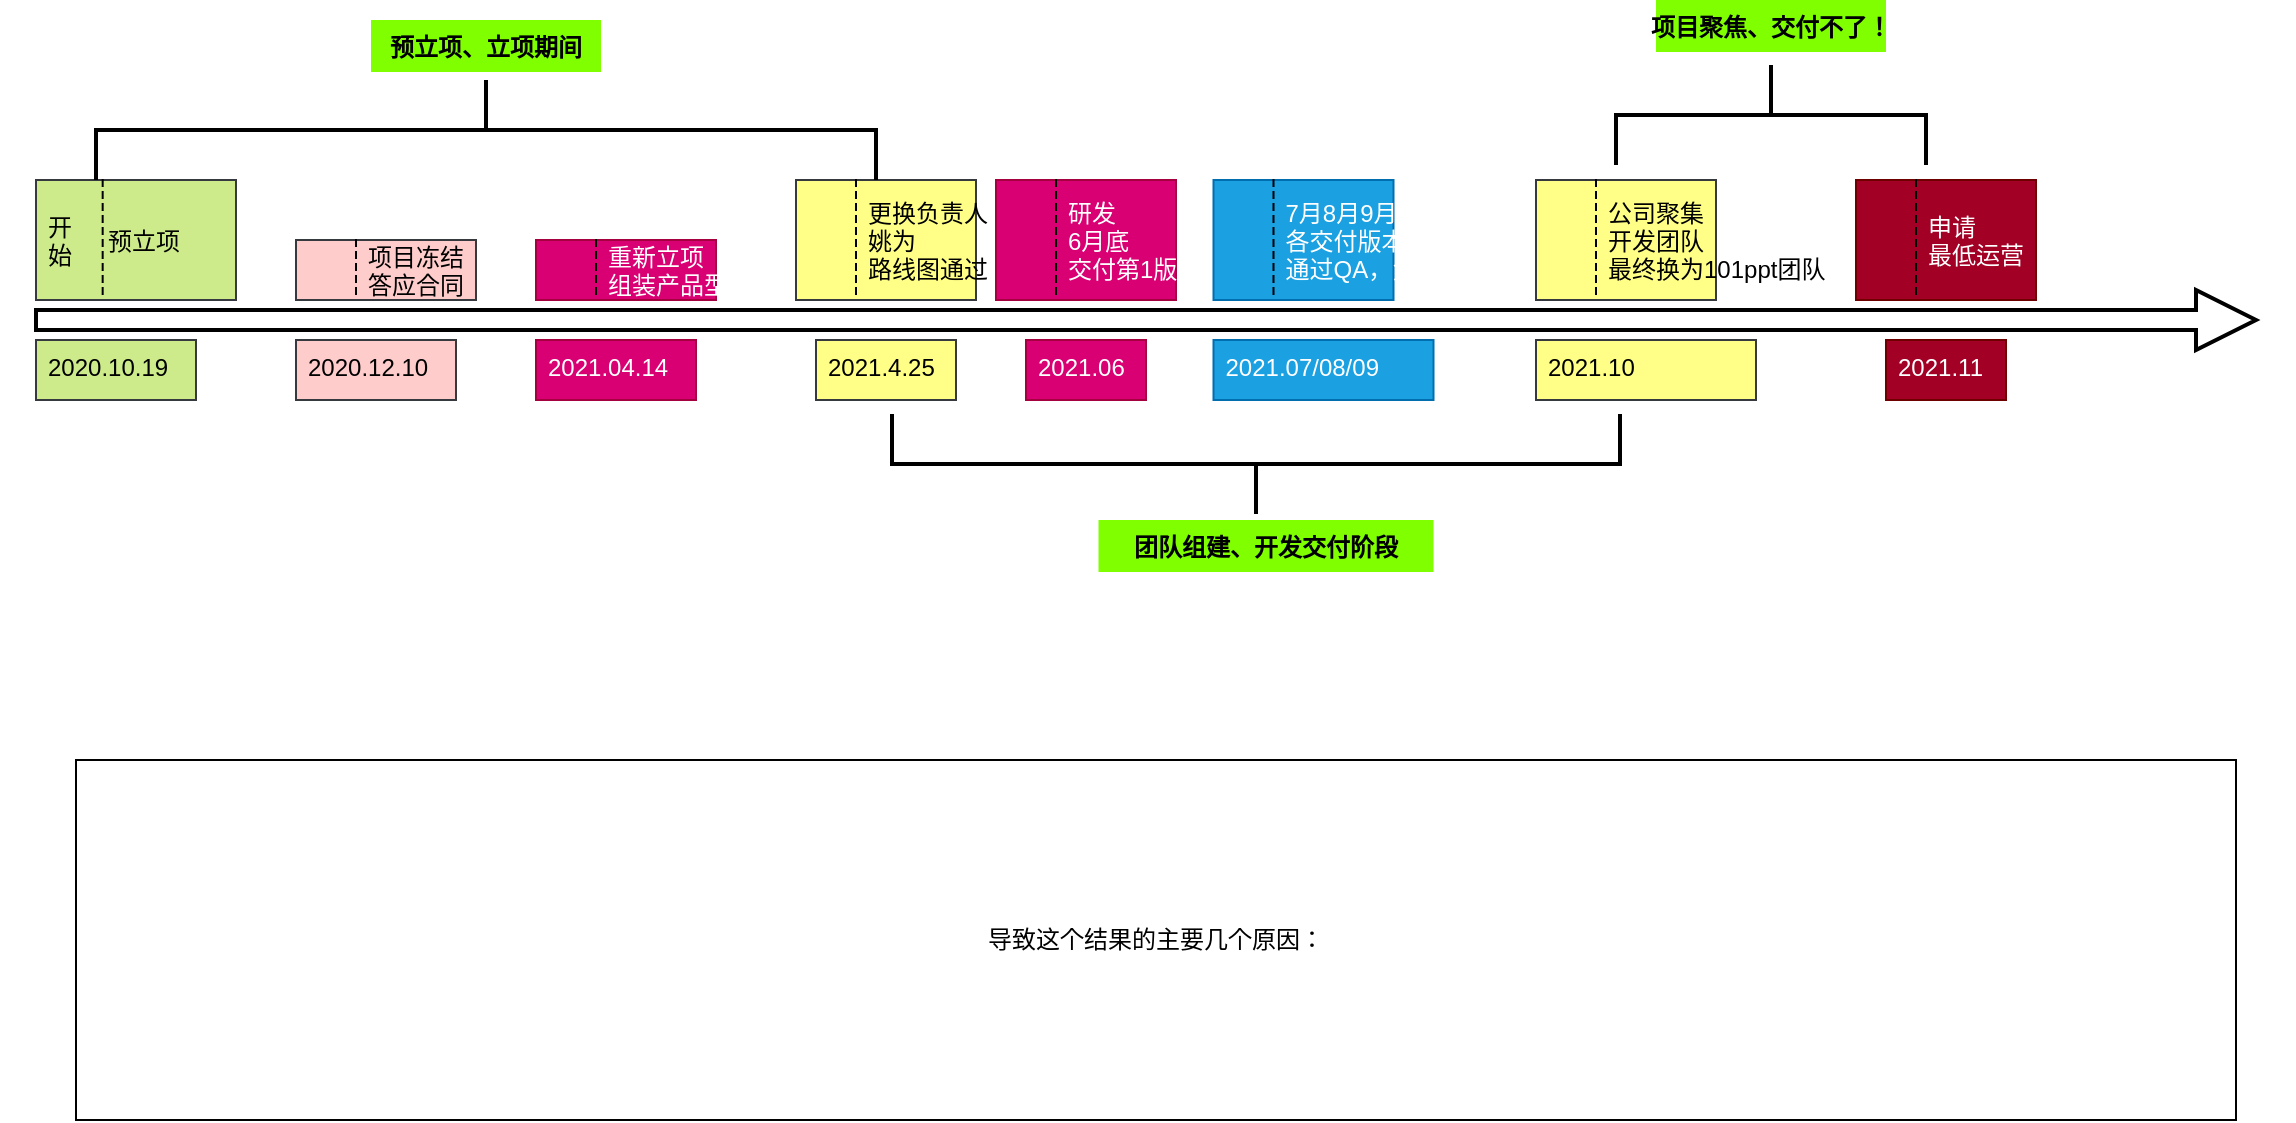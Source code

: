 <mxfile version="15.7.1" type="github" pages="2">
  <diagram id="-ylJnXScN4qOT4-AROTA" name="万花童">
    <mxGraphModel dx="1136" dy="787" grid="1" gridSize="10" guides="1" tooltips="1" connect="1" arrows="1" fold="1" page="1" pageScale="1" pageWidth="827" pageHeight="1169" math="0" shadow="0">
      <root>
        <mxCell id="PqGWl-GtqncSVFydbtv7-0" />
        <mxCell id="PqGWl-GtqncSVFydbtv7-1" parent="PqGWl-GtqncSVFydbtv7-0" />
        <mxCell id="PqGWl-GtqncSVFydbtv7-5" value="预立项" style="shape=partialRectangle;fillColor=#cdeb8b;align=left;verticalAlign=middle;strokeColor=#36393d;spacingLeft=34;rotatable=0;points=[[0,0.5],[1,0.5]];portConstraint=eastwest;dropTarget=0;" vertex="1" parent="PqGWl-GtqncSVFydbtv7-1">
          <mxGeometry x="90" y="170" width="100" height="60" as="geometry" />
        </mxCell>
        <mxCell id="PqGWl-GtqncSVFydbtv7-6" value="开&#xa;始" style="shape=partialRectangle;top=0;left=0;bottom=0;fillColor=none;stokeWidth=1;dashed=1;align=left;verticalAlign=middle;spacingLeft=4;spacingRight=4;overflow=hidden;rotatable=0;points=[];portConstraint=eastwest;part=1;" vertex="1" connectable="0" parent="PqGWl-GtqncSVFydbtv7-5">
          <mxGeometry width="33.333" height="60" as="geometry" />
        </mxCell>
        <mxCell id="PqGWl-GtqncSVFydbtv7-12" value="2020.10.19" style="text;strokeColor=#36393d;fillColor=#cdeb8b;spacingLeft=4;spacingRight=4;overflow=hidden;rotatable=0;points=[[0,0.5],[1,0.5]];portConstraint=eastwest;fontSize=12;" vertex="1" parent="PqGWl-GtqncSVFydbtv7-1">
          <mxGeometry x="90" y="250" width="80" height="30" as="geometry" />
        </mxCell>
        <mxCell id="PqGWl-GtqncSVFydbtv7-11" value="" style="endArrow=none;html=1;strokeWidth=2;targetPerimeterSpacing=2;jumpStyle=none;shadow=0;sketch=0;rounded=0;shape=arrow;" edge="1" parent="PqGWl-GtqncSVFydbtv7-1">
          <mxGeometry relative="1" as="geometry">
            <mxPoint x="90" y="240" as="sourcePoint" />
            <mxPoint x="1200" y="240" as="targetPoint" />
          </mxGeometry>
        </mxCell>
        <mxCell id="PqGWl-GtqncSVFydbtv7-13" value="项目冻结&#xa;答应合同" style="shape=partialRectangle;fillColor=#ffcccc;align=left;verticalAlign=middle;strokeColor=#36393d;spacingLeft=34;rotatable=0;points=[[0,0.5],[1,0.5]];portConstraint=eastwest;dropTarget=0;" vertex="1" parent="PqGWl-GtqncSVFydbtv7-1">
          <mxGeometry x="220" y="200" width="90" height="30" as="geometry" />
        </mxCell>
        <mxCell id="PqGWl-GtqncSVFydbtv7-14" value="" style="shape=partialRectangle;top=0;left=0;bottom=0;fillColor=none;stokeWidth=1;dashed=1;align=left;verticalAlign=middle;spacingLeft=4;spacingRight=4;overflow=hidden;rotatable=0;points=[];portConstraint=eastwest;part=1;" vertex="1" connectable="0" parent="PqGWl-GtqncSVFydbtv7-13">
          <mxGeometry width="30" height="30" as="geometry" />
        </mxCell>
        <mxCell id="PqGWl-GtqncSVFydbtv7-15" value="2020.12.10" style="text;strokeColor=#36393d;fillColor=#ffcccc;spacingLeft=4;spacingRight=4;overflow=hidden;rotatable=0;points=[[0,0.5],[1,0.5]];portConstraint=eastwest;fontSize=12;" vertex="1" parent="PqGWl-GtqncSVFydbtv7-1">
          <mxGeometry x="220" y="250" width="80" height="30" as="geometry" />
        </mxCell>
        <mxCell id="PqGWl-GtqncSVFydbtv7-16" value="重新立项&#xa;组装产品型" style="shape=partialRectangle;fillColor=#d80073;align=left;verticalAlign=middle;strokeColor=#A50040;spacingLeft=34;rotatable=0;points=[[0,0.5],[1,0.5]];portConstraint=eastwest;dropTarget=0;fontColor=#ffffff;" vertex="1" parent="PqGWl-GtqncSVFydbtv7-1">
          <mxGeometry x="340" y="200" width="90" height="30" as="geometry" />
        </mxCell>
        <mxCell id="PqGWl-GtqncSVFydbtv7-17" value="" style="shape=partialRectangle;top=0;left=0;bottom=0;fillColor=none;stokeWidth=1;dashed=1;align=left;verticalAlign=middle;spacingLeft=4;spacingRight=4;overflow=hidden;rotatable=0;points=[];portConstraint=eastwest;part=1;" vertex="1" connectable="0" parent="PqGWl-GtqncSVFydbtv7-16">
          <mxGeometry width="30" height="30" as="geometry" />
        </mxCell>
        <mxCell id="PqGWl-GtqncSVFydbtv7-18" value="2021.04.14" style="text;strokeColor=#A50040;fillColor=#d80073;spacingLeft=4;spacingRight=4;overflow=hidden;rotatable=0;points=[[0,0.5],[1,0.5]];portConstraint=eastwest;fontSize=12;fontColor=#ffffff;" vertex="1" parent="PqGWl-GtqncSVFydbtv7-1">
          <mxGeometry x="340" y="250" width="80" height="30" as="geometry" />
        </mxCell>
        <mxCell id="PqGWl-GtqncSVFydbtv7-19" value="更换负责人：&#xa;姚为&#xa;路线图通过" style="shape=partialRectangle;fillColor=#ffff88;align=left;verticalAlign=middle;strokeColor=#36393d;spacingLeft=34;rotatable=0;points=[[0,0.5],[1,0.5]];portConstraint=eastwest;dropTarget=0;" vertex="1" parent="PqGWl-GtqncSVFydbtv7-1">
          <mxGeometry x="470" y="170" width="90" height="60" as="geometry" />
        </mxCell>
        <mxCell id="PqGWl-GtqncSVFydbtv7-20" value="" style="shape=partialRectangle;top=0;left=0;bottom=0;fillColor=none;stokeWidth=1;dashed=1;align=left;verticalAlign=middle;spacingLeft=4;spacingRight=4;overflow=hidden;rotatable=0;points=[];portConstraint=eastwest;part=1;" vertex="1" connectable="0" parent="PqGWl-GtqncSVFydbtv7-19">
          <mxGeometry width="30" height="60" as="geometry" />
        </mxCell>
        <mxCell id="PqGWl-GtqncSVFydbtv7-21" value="2021.4.25" style="text;strokeColor=#36393d;fillColor=#ffff88;spacingLeft=4;spacingRight=4;overflow=hidden;rotatable=0;points=[[0,0.5],[1,0.5]];portConstraint=eastwest;fontSize=12;" vertex="1" parent="PqGWl-GtqncSVFydbtv7-1">
          <mxGeometry x="480" y="250" width="70" height="30" as="geometry" />
        </mxCell>
        <mxCell id="PqGWl-GtqncSVFydbtv7-22" value="研发&#xa;6月底&#xa;交付第1版本" style="shape=partialRectangle;fillColor=#d80073;align=left;verticalAlign=middle;strokeColor=#A50040;spacingLeft=34;rotatable=0;points=[[0,0.5],[1,0.5]];portConstraint=eastwest;dropTarget=0;fontColor=#ffffff;" vertex="1" parent="PqGWl-GtqncSVFydbtv7-1">
          <mxGeometry x="570" y="170" width="90" height="60" as="geometry" />
        </mxCell>
        <mxCell id="PqGWl-GtqncSVFydbtv7-23" value="" style="shape=partialRectangle;top=0;left=0;bottom=0;fillColor=none;stokeWidth=1;dashed=1;align=left;verticalAlign=middle;spacingLeft=4;spacingRight=4;overflow=hidden;rotatable=0;points=[];portConstraint=eastwest;part=1;" vertex="1" connectable="0" parent="PqGWl-GtqncSVFydbtv7-22">
          <mxGeometry width="30" height="60" as="geometry" />
        </mxCell>
        <mxCell id="PqGWl-GtqncSVFydbtv7-24" value="2021.06" style="text;strokeColor=#A50040;fillColor=#d80073;spacingLeft=4;spacingRight=4;overflow=hidden;rotatable=0;points=[[0,0.5],[1,0.5]];portConstraint=eastwest;fontSize=12;fontColor=#ffffff;" vertex="1" parent="PqGWl-GtqncSVFydbtv7-1">
          <mxGeometry x="585" y="250" width="60" height="30" as="geometry" />
        </mxCell>
        <mxCell id="PqGWl-GtqncSVFydbtv7-28" value="7月8月9月&#xa;各交付版本&#xa;通过QA，负责人验收发布。" style="shape=partialRectangle;fillColor=#1ba1e2;align=left;verticalAlign=middle;strokeColor=#006EAF;spacingLeft=34;rotatable=0;points=[[0,0.5],[1,0.5]];portConstraint=eastwest;dropTarget=0;fontColor=#ffffff;" vertex="1" parent="PqGWl-GtqncSVFydbtv7-1">
          <mxGeometry x="678.75" y="170" width="90" height="60" as="geometry" />
        </mxCell>
        <mxCell id="PqGWl-GtqncSVFydbtv7-29" value="" style="shape=partialRectangle;top=0;left=0;bottom=0;fillColor=none;stokeWidth=1;dashed=1;align=left;verticalAlign=middle;spacingLeft=4;spacingRight=4;overflow=hidden;rotatable=0;points=[];portConstraint=eastwest;part=1;" vertex="1" connectable="0" parent="PqGWl-GtqncSVFydbtv7-28">
          <mxGeometry width="30" height="60" as="geometry" />
        </mxCell>
        <mxCell id="PqGWl-GtqncSVFydbtv7-30" value="2021.07/08/09" style="text;strokeColor=#006EAF;fillColor=#1ba1e2;spacingLeft=4;spacingRight=4;overflow=hidden;rotatable=0;points=[[0,0.5],[1,0.5]];portConstraint=eastwest;fontSize=12;fontColor=#ffffff;" vertex="1" parent="PqGWl-GtqncSVFydbtv7-1">
          <mxGeometry x="678.75" y="250" width="110" height="30" as="geometry" />
        </mxCell>
        <mxCell id="PqGWl-GtqncSVFydbtv7-31" value="公司聚集&#xa;开发团队&#xa;最终换为101ppt团队" style="shape=partialRectangle;fillColor=#ffff88;align=left;verticalAlign=middle;strokeColor=#36393d;spacingLeft=34;rotatable=0;points=[[0,0.5],[1,0.5]];portConstraint=eastwest;dropTarget=0;" vertex="1" parent="PqGWl-GtqncSVFydbtv7-1">
          <mxGeometry x="840" y="170" width="90" height="60" as="geometry" />
        </mxCell>
        <mxCell id="PqGWl-GtqncSVFydbtv7-32" value="" style="shape=partialRectangle;top=0;left=0;bottom=0;fillColor=none;stokeWidth=1;dashed=1;align=left;verticalAlign=middle;spacingLeft=4;spacingRight=4;overflow=hidden;rotatable=0;points=[];portConstraint=eastwest;part=1;" vertex="1" connectable="0" parent="PqGWl-GtqncSVFydbtv7-31">
          <mxGeometry width="30" height="60" as="geometry" />
        </mxCell>
        <mxCell id="PqGWl-GtqncSVFydbtv7-33" value="2021.10" style="text;strokeColor=#36393d;fillColor=#ffff88;spacingLeft=4;spacingRight=4;overflow=hidden;rotatable=0;points=[[0,0.5],[1,0.5]];portConstraint=eastwest;fontSize=12;" vertex="1" parent="PqGWl-GtqncSVFydbtv7-1">
          <mxGeometry x="840" y="250" width="110" height="30" as="geometry" />
        </mxCell>
        <mxCell id="PqGWl-GtqncSVFydbtv7-34" value="申请&#xa;最低运营" style="shape=partialRectangle;fillColor=#a20025;align=left;verticalAlign=middle;strokeColor=#6F0000;spacingLeft=34;rotatable=0;points=[[0,0.5],[1,0.5]];portConstraint=eastwest;dropTarget=0;fontColor=#ffffff;" vertex="1" parent="PqGWl-GtqncSVFydbtv7-1">
          <mxGeometry x="1000" y="170" width="90" height="60" as="geometry" />
        </mxCell>
        <mxCell id="PqGWl-GtqncSVFydbtv7-35" value="" style="shape=partialRectangle;top=0;left=0;bottom=0;fillColor=none;stokeWidth=1;dashed=1;align=left;verticalAlign=middle;spacingLeft=4;spacingRight=4;overflow=hidden;rotatable=0;points=[];portConstraint=eastwest;part=1;" vertex="1" connectable="0" parent="PqGWl-GtqncSVFydbtv7-34">
          <mxGeometry width="30" height="60" as="geometry" />
        </mxCell>
        <mxCell id="PqGWl-GtqncSVFydbtv7-36" value="2021.11" style="text;strokeColor=#6F0000;fillColor=#a20025;spacingLeft=4;spacingRight=4;overflow=hidden;rotatable=0;points=[[0,0.5],[1,0.5]];portConstraint=eastwest;fontSize=12;fontColor=#ffffff;" vertex="1" parent="PqGWl-GtqncSVFydbtv7-1">
          <mxGeometry x="1015" y="250" width="60" height="30" as="geometry" />
        </mxCell>
        <mxCell id="PqGWl-GtqncSVFydbtv7-37" value="" style="strokeWidth=2;html=1;shape=mxgraph.flowchart.annotation_2;align=left;labelPosition=right;pointerEvents=1;fillColor=#80FF00;rotation=90;" vertex="1" parent="PqGWl-GtqncSVFydbtv7-1">
          <mxGeometry x="290" y="-50" width="50" height="390" as="geometry" />
        </mxCell>
        <mxCell id="PqGWl-GtqncSVFydbtv7-40" value="预立项、立项期间" style="text;align=center;fontStyle=1;verticalAlign=middle;spacingLeft=3;spacingRight=3;strokeColor=none;rotatable=0;points=[[0,0.5],[1,0.5]];portConstraint=eastwest;fillColor=#80FF00;" vertex="1" parent="PqGWl-GtqncSVFydbtv7-1">
          <mxGeometry x="257.5" y="90" width="115" height="26" as="geometry" />
        </mxCell>
        <mxCell id="PqGWl-GtqncSVFydbtv7-41" value="团队组建、开发交付阶段" style="text;align=center;fontStyle=1;verticalAlign=middle;spacingLeft=3;spacingRight=3;strokeColor=none;rotatable=0;points=[[0,0.5],[1,0.5]];portConstraint=eastwest;fillColor=#80FF00;" vertex="1" parent="PqGWl-GtqncSVFydbtv7-1">
          <mxGeometry x="621.25" y="340" width="167.5" height="26" as="geometry" />
        </mxCell>
        <mxCell id="PqGWl-GtqncSVFydbtv7-42" value="" style="strokeWidth=2;html=1;shape=mxgraph.flowchart.annotation_2;align=left;labelPosition=right;pointerEvents=1;fillColor=#80FF00;rotation=-90;" vertex="1" parent="PqGWl-GtqncSVFydbtv7-1">
          <mxGeometry x="675" y="130" width="50" height="364" as="geometry" />
        </mxCell>
        <mxCell id="PqGWl-GtqncSVFydbtv7-43" value="" style="strokeWidth=2;html=1;shape=mxgraph.flowchart.annotation_2;align=left;labelPosition=right;pointerEvents=1;fillColor=#80FF00;rotation=90;" vertex="1" parent="PqGWl-GtqncSVFydbtv7-1">
          <mxGeometry x="932.5" y="60" width="50" height="155" as="geometry" />
        </mxCell>
        <mxCell id="PqGWl-GtqncSVFydbtv7-44" value="项目聚焦、交付不了！" style="text;align=center;fontStyle=1;verticalAlign=middle;spacingLeft=3;spacingRight=3;strokeColor=none;rotatable=0;points=[[0,0.5],[1,0.5]];portConstraint=eastwest;fillColor=#80FF00;" vertex="1" parent="PqGWl-GtqncSVFydbtv7-1">
          <mxGeometry x="900" y="80" width="115" height="26" as="geometry" />
        </mxCell>
        <mxCell id="PqGWl-GtqncSVFydbtv7-45" value="导致这个结果的主要几个原因：&lt;br&gt;" style="rounded=0;whiteSpace=wrap;html=1;" vertex="1" parent="PqGWl-GtqncSVFydbtv7-1">
          <mxGeometry x="110" y="460" width="1080" height="180" as="geometry" />
        </mxCell>
      </root>
    </mxGraphModel>
  </diagram>
  <diagram id="C5RBs43oDa-KdzZeNtuy" name="Page-1">
    <mxGraphModel dx="1136" dy="787" grid="1" gridSize="10" guides="1" tooltips="1" connect="1" arrows="1" fold="1" page="1" pageScale="1" pageWidth="827" pageHeight="1169" math="0" shadow="0">
      <root>
        <mxCell id="WIyWlLk6GJQsqaUBKTNV-0" />
        <mxCell id="WIyWlLk6GJQsqaUBKTNV-1" parent="WIyWlLk6GJQsqaUBKTNV-0" />
        <mxCell id="yYSWTMf_72ZH8YwoW5_q-0" value="中下游学生" style="shape=umlActor;verticalLabelPosition=bottom;verticalAlign=top;html=1;outlineConnect=0;" vertex="1" parent="WIyWlLk6GJQsqaUBKTNV-1">
          <mxGeometry x="70" y="180" width="30" height="60" as="geometry" />
        </mxCell>
        <mxCell id="yYSWTMf_72ZH8YwoW5_q-18" style="edgeStyle=orthogonalEdgeStyle;rounded=0;orthogonalLoop=1;jettySize=auto;html=1;exitX=0.5;exitY=0.5;exitDx=0;exitDy=0;exitPerimeter=0;entryX=1;entryY=0.5;entryDx=0;entryDy=0;" edge="1" parent="WIyWlLk6GJQsqaUBKTNV-1" source="yYSWTMf_72ZH8YwoW5_q-7" target="yYSWTMf_72ZH8YwoW5_q-15">
          <mxGeometry relative="1" as="geometry" />
        </mxCell>
        <mxCell id="yYSWTMf_72ZH8YwoW5_q-19" style="edgeStyle=orthogonalEdgeStyle;rounded=0;orthogonalLoop=1;jettySize=auto;html=1;exitX=0.5;exitY=0.5;exitDx=0;exitDy=0;exitPerimeter=0;" edge="1" parent="WIyWlLk6GJQsqaUBKTNV-1" source="yYSWTMf_72ZH8YwoW5_q-7" target="yYSWTMf_72ZH8YwoW5_q-14">
          <mxGeometry relative="1" as="geometry" />
        </mxCell>
        <mxCell id="yYSWTMf_72ZH8YwoW5_q-21" style="edgeStyle=orthogonalEdgeStyle;rounded=0;orthogonalLoop=1;jettySize=auto;html=1;exitX=0.5;exitY=0.5;exitDx=0;exitDy=0;exitPerimeter=0;entryX=1;entryY=0.5;entryDx=0;entryDy=0;" edge="1" parent="WIyWlLk6GJQsqaUBKTNV-1" source="yYSWTMf_72ZH8YwoW5_q-7" target="yYSWTMf_72ZH8YwoW5_q-13">
          <mxGeometry relative="1" as="geometry" />
        </mxCell>
        <mxCell id="yYSWTMf_72ZH8YwoW5_q-7" value="大二大三的长相，&lt;br&gt;30年教学经验的老师" style="shape=umlActor;verticalLabelPosition=bottom;verticalAlign=top;html=1;outlineConnect=0;" vertex="1" parent="WIyWlLk6GJQsqaUBKTNV-1">
          <mxGeometry x="750" y="190" width="70" height="70" as="geometry" />
        </mxCell>
        <mxCell id="yYSWTMf_72ZH8YwoW5_q-13" value="生产PPT&amp;nbsp;" style="ellipse;whiteSpace=wrap;html=1;fillColor=#80FF00;" vertex="1" parent="WIyWlLk6GJQsqaUBKTNV-1">
          <mxGeometry x="500" y="60" width="140" height="70" as="geometry" />
        </mxCell>
        <mxCell id="yYSWTMf_72ZH8YwoW5_q-14" value="查找PPT、Ai课件" style="ellipse;whiteSpace=wrap;html=1;fillColor=#80FF00;" vertex="1" parent="WIyWlLk6GJQsqaUBKTNV-1">
          <mxGeometry x="500" y="190" width="140" height="70" as="geometry" />
        </mxCell>
        <mxCell id="yYSWTMf_72ZH8YwoW5_q-15" value="使用PPT、Ai课件上课" style="ellipse;whiteSpace=wrap;html=1;fillColor=#80FF00;" vertex="1" parent="WIyWlLk6GJQsqaUBKTNV-1">
          <mxGeometry x="500" y="310" width="140" height="70" as="geometry" />
        </mxCell>
      </root>
    </mxGraphModel>
  </diagram>
</mxfile>
